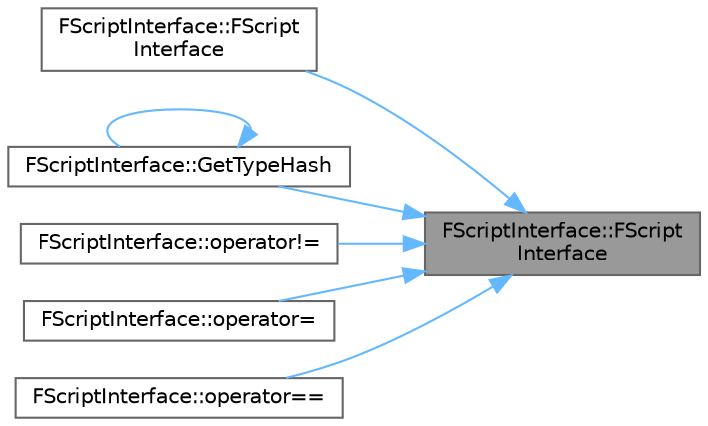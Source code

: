 digraph "FScriptInterface::FScriptInterface"
{
 // INTERACTIVE_SVG=YES
 // LATEX_PDF_SIZE
  bgcolor="transparent";
  edge [fontname=Helvetica,fontsize=10,labelfontname=Helvetica,labelfontsize=10];
  node [fontname=Helvetica,fontsize=10,shape=box,height=0.2,width=0.4];
  rankdir="RL";
  Node1 [id="Node000001",label="FScriptInterface::FScript\lInterface",height=0.2,width=0.4,color="gray40", fillcolor="grey60", style="filled", fontcolor="black",tooltip="Default constructor."];
  Node1 -> Node2 [id="edge1_Node000001_Node000002",dir="back",color="steelblue1",style="solid",tooltip=" "];
  Node2 [id="Node000002",label="FScriptInterface::FScript\lInterface",height=0.2,width=0.4,color="grey40", fillcolor="white", style="filled",URL="$de/dd5/classFScriptInterface.html#a7fc0cc609474197e88c9d7d0de606347",tooltip="Copyable."];
  Node1 -> Node3 [id="edge2_Node000001_Node000003",dir="back",color="steelblue1",style="solid",tooltip=" "];
  Node3 [id="Node000003",label="FScriptInterface::GetTypeHash",height=0.2,width=0.4,color="grey40", fillcolor="white", style="filled",URL="$de/dd5/classFScriptInterface.html#a66ce68a7ae88bcf0b2037ed2dd161ce1",tooltip=" "];
  Node3 -> Node3 [id="edge3_Node000003_Node000003",dir="back",color="steelblue1",style="solid",tooltip=" "];
  Node1 -> Node4 [id="edge4_Node000001_Node000004",dir="back",color="steelblue1",style="solid",tooltip=" "];
  Node4 [id="Node000004",label="FScriptInterface::operator!=",height=0.2,width=0.4,color="grey40", fillcolor="white", style="filled",URL="$de/dd5/classFScriptInterface.html#af4bc2a809aae8d32d09f17f2b4b24029",tooltip=" "];
  Node1 -> Node5 [id="edge5_Node000001_Node000005",dir="back",color="steelblue1",style="solid",tooltip=" "];
  Node5 [id="Node000005",label="FScriptInterface::operator=",height=0.2,width=0.4,color="grey40", fillcolor="white", style="filled",URL="$de/dd5/classFScriptInterface.html#aa700f436f9cef6cb260c83ba7a911f06",tooltip=" "];
  Node1 -> Node6 [id="edge6_Node000001_Node000006",dir="back",color="steelblue1",style="solid",tooltip=" "];
  Node6 [id="Node000006",label="FScriptInterface::operator==",height=0.2,width=0.4,color="grey40", fillcolor="white", style="filled",URL="$de/dd5/classFScriptInterface.html#aa2cbfb653cf83797a9a12ca8de3ef9fc",tooltip="Comparison operator, taking a reference to another FScriptInterface."];
}
